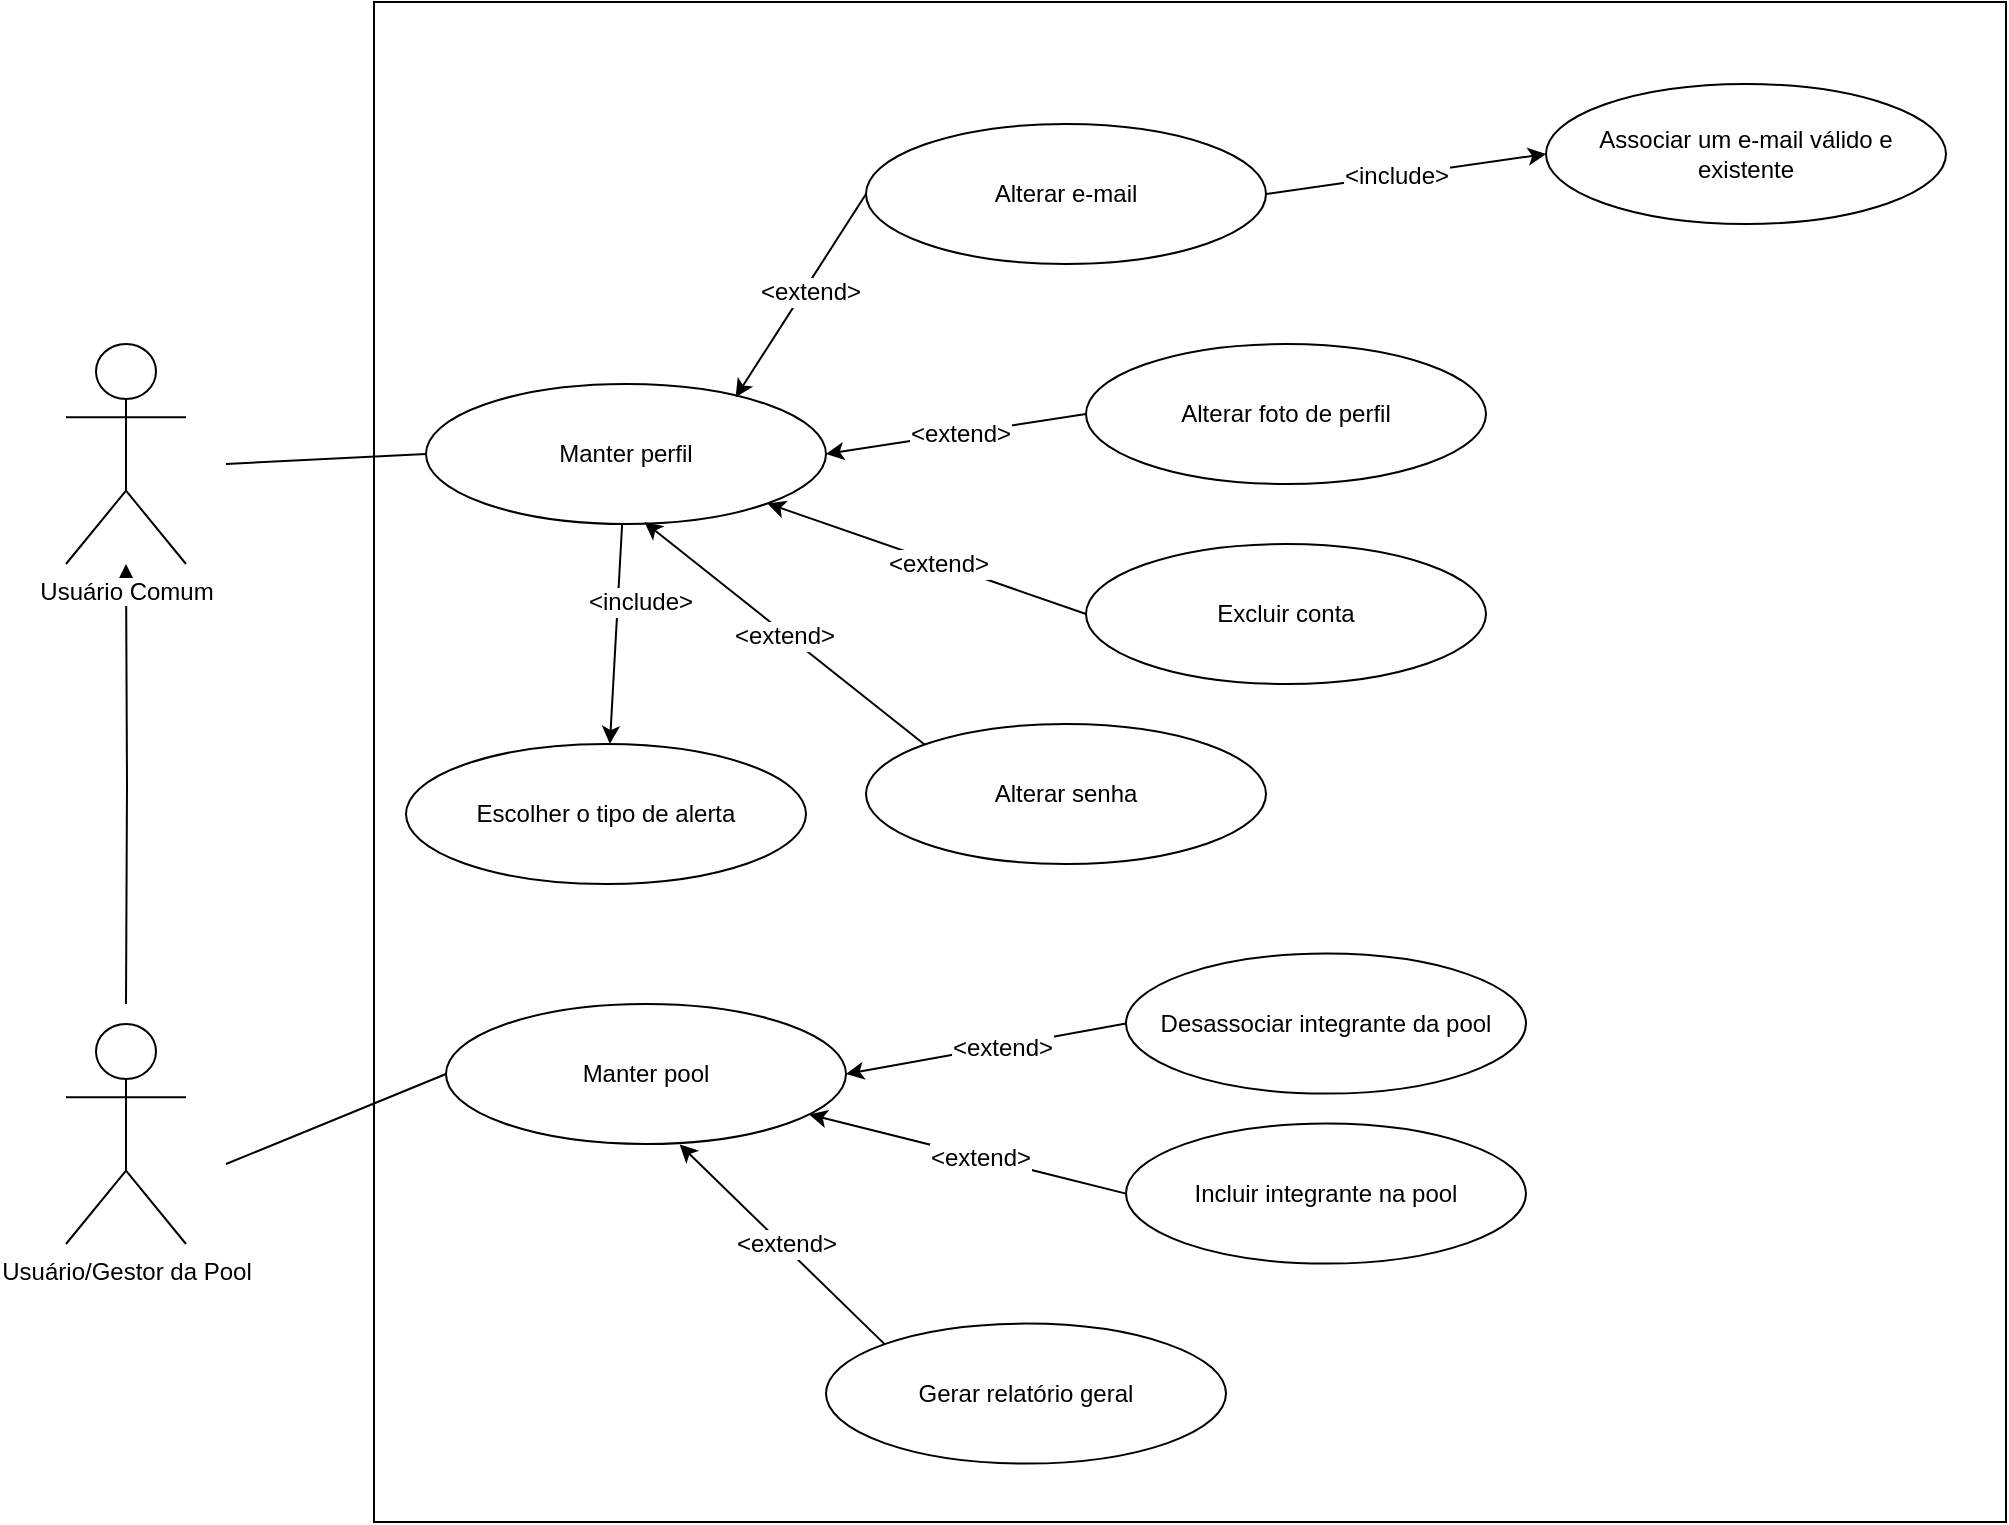 <mxfile version="12.1.3" type="device" pages="1"><diagram id="-Uo-O4uVnNLOXAR5W8MV" name="Page-1"><mxGraphModel dx="868" dy="1602" grid="1" gridSize="10" guides="1" tooltips="1" connect="1" arrows="1" fold="1" page="1" pageScale="1" pageWidth="827" pageHeight="1169" math="0" shadow="0"><root><mxCell id="0"/><mxCell id="1" parent="0"/><mxCell id="P-_6Yjq0uNjfd0ayMq0i-38" value="" style="rounded=0;whiteSpace=wrap;html=1;" parent="1" vertex="1"><mxGeometry x="234" y="-1" width="816" height="760" as="geometry"/></mxCell><mxCell id="P-_6Yjq0uNjfd0ayMq0i-27" value="" style="edgeStyle=orthogonalEdgeStyle;rounded=0;orthogonalLoop=1;jettySize=auto;html=1;" parent="1" target="P-_6Yjq0uNjfd0ayMq0i-2" edge="1"><mxGeometry relative="1" as="geometry"><mxPoint x="110" y="500" as="sourcePoint"/><mxPoint x="150" y="390" as="targetPoint"/></mxGeometry></mxCell><mxCell id="P-_6Yjq0uNjfd0ayMq0i-2" value="Usuário Comum" style="shape=umlActor;verticalLabelPosition=bottom;labelBackgroundColor=#ffffff;verticalAlign=top;html=1;outlineConnect=0;" parent="1" vertex="1"><mxGeometry x="80" y="170" width="60" height="110" as="geometry"/></mxCell><mxCell id="P-_6Yjq0uNjfd0ayMq0i-26" value="Usuário/Gestor da Pool" style="shape=umlActor;verticalLabelPosition=bottom;labelBackgroundColor=#ffffff;verticalAlign=top;html=1;outlineConnect=0;" parent="1" vertex="1"><mxGeometry x="80" y="510" width="60" height="110" as="geometry"/></mxCell><mxCell id="P-_6Yjq0uNjfd0ayMq0i-5" value="Alterar senha" style="ellipse;whiteSpace=wrap;html=1;" parent="1" vertex="1"><mxGeometry x="480" y="360" width="200" height="70" as="geometry"/></mxCell><mxCell id="P-_6Yjq0uNjfd0ayMq0i-11" value="Manter perfil" style="ellipse;whiteSpace=wrap;html=1;" parent="1" vertex="1"><mxGeometry x="260" y="190" width="200" height="70" as="geometry"/></mxCell><mxCell id="P-_6Yjq0uNjfd0ayMq0i-12" value="Alterar foto de perfil" style="ellipse;whiteSpace=wrap;html=1;" parent="1" vertex="1"><mxGeometry x="590" y="170" width="200" height="70" as="geometry"/></mxCell><mxCell id="P-_6Yjq0uNjfd0ayMq0i-13" value="" style="endArrow=classic;html=1;exitX=0;exitY=0.5;exitDx=0;exitDy=0;entryX=1;entryY=0.5;entryDx=0;entryDy=0;" parent="1" source="P-_6Yjq0uNjfd0ayMq0i-12" target="P-_6Yjq0uNjfd0ayMq0i-11" edge="1"><mxGeometry width="50" height="50" relative="1" as="geometry"><mxPoint x="520" y="210" as="sourcePoint"/><mxPoint x="570" y="160" as="targetPoint"/></mxGeometry></mxCell><mxCell id="P-_6Yjq0uNjfd0ayMq0i-14" value="&amp;lt;extend&amp;gt;" style="text;html=1;resizable=0;points=[];align=center;verticalAlign=middle;labelBackgroundColor=#ffffff;" parent="P-_6Yjq0uNjfd0ayMq0i-13" vertex="1" connectable="0"><mxGeometry x="0.196" y="2" relative="1" as="geometry"><mxPoint x="14" y="-4" as="offset"/></mxGeometry></mxCell><mxCell id="P-_6Yjq0uNjfd0ayMq0i-15" value="Excluir conta" style="ellipse;whiteSpace=wrap;html=1;" parent="1" vertex="1"><mxGeometry x="590" y="270" width="200" height="70" as="geometry"/></mxCell><mxCell id="P-_6Yjq0uNjfd0ayMq0i-16" value="" style="endArrow=classic;html=1;entryX=1;entryY=1;entryDx=0;entryDy=0;exitX=0;exitY=0.5;exitDx=0;exitDy=0;" parent="1" source="P-_6Yjq0uNjfd0ayMq0i-15" target="P-_6Yjq0uNjfd0ayMq0i-11" edge="1"><mxGeometry width="50" height="50" relative="1" as="geometry"><mxPoint x="460" y="330" as="sourcePoint"/><mxPoint x="510" y="280" as="targetPoint"/></mxGeometry></mxCell><mxCell id="P-_6Yjq0uNjfd0ayMq0i-17" value="&amp;lt;extend&amp;gt;" style="text;html=1;resizable=0;points=[];align=center;verticalAlign=middle;labelBackgroundColor=#ffffff;" parent="P-_6Yjq0uNjfd0ayMq0i-16" vertex="1" connectable="0"><mxGeometry x="0.147" y="1" relative="1" as="geometry"><mxPoint x="17.5" y="5.5" as="offset"/></mxGeometry></mxCell><mxCell id="P-_6Yjq0uNjfd0ayMq0i-18" value="Alterar e-mail" style="ellipse;whiteSpace=wrap;html=1;" parent="1" vertex="1"><mxGeometry x="480" y="60" width="200" height="70" as="geometry"/></mxCell><mxCell id="P-_6Yjq0uNjfd0ayMq0i-19" value="Associar um e-mail válido e existente" style="ellipse;whiteSpace=wrap;html=1;" parent="1" vertex="1"><mxGeometry x="820" y="40" width="200" height="70" as="geometry"/></mxCell><mxCell id="P-_6Yjq0uNjfd0ayMq0i-20" value="" style="endArrow=classic;html=1;entryX=0;entryY=0.5;entryDx=0;entryDy=0;exitX=1;exitY=0.5;exitDx=0;exitDy=0;" parent="1" source="P-_6Yjq0uNjfd0ayMq0i-18" target="P-_6Yjq0uNjfd0ayMq0i-19" edge="1"><mxGeometry width="50" height="50" relative="1" as="geometry"><mxPoint x="550" y="140" as="sourcePoint"/><mxPoint x="600" y="90" as="targetPoint"/></mxGeometry></mxCell><mxCell id="P-_6Yjq0uNjfd0ayMq0i-21" value="&amp;lt;include&amp;gt;" style="text;html=1;resizable=0;points=[];align=center;verticalAlign=middle;labelBackgroundColor=#ffffff;" parent="P-_6Yjq0uNjfd0ayMq0i-20" vertex="1" connectable="0"><mxGeometry x="-0.243" y="-1" relative="1" as="geometry"><mxPoint x="11.5" y="-2.5" as="offset"/></mxGeometry></mxCell><mxCell id="P-_6Yjq0uNjfd0ayMq0i-22" value="" style="endArrow=classic;html=1;exitX=0;exitY=0.5;exitDx=0;exitDy=0;entryX=0.774;entryY=0.094;entryDx=0;entryDy=0;entryPerimeter=0;" parent="1" source="P-_6Yjq0uNjfd0ayMq0i-18" target="P-_6Yjq0uNjfd0ayMq0i-11" edge="1"><mxGeometry width="50" height="50" relative="1" as="geometry"><mxPoint x="480" y="130" as="sourcePoint"/><mxPoint x="530" y="80" as="targetPoint"/></mxGeometry></mxCell><mxCell id="P-_6Yjq0uNjfd0ayMq0i-23" value="&amp;lt;extend&amp;gt;" style="text;html=1;resizable=0;points=[];align=center;verticalAlign=middle;labelBackgroundColor=#ffffff;" parent="P-_6Yjq0uNjfd0ayMq0i-22" vertex="1" connectable="0"><mxGeometry x="0.197" y="-3" relative="1" as="geometry"><mxPoint x="13.5" y="-10.5" as="offset"/></mxGeometry></mxCell><mxCell id="P-_6Yjq0uNjfd0ayMq0i-24" value="" style="endArrow=classic;html=1;exitX=0;exitY=0;exitDx=0;exitDy=0;entryX=0.546;entryY=0.986;entryDx=0;entryDy=0;entryPerimeter=0;" parent="1" source="P-_6Yjq0uNjfd0ayMq0i-5" target="P-_6Yjq0uNjfd0ayMq0i-11" edge="1"><mxGeometry width="50" height="50" relative="1" as="geometry"><mxPoint x="390" y="360" as="sourcePoint"/><mxPoint x="440" y="310" as="targetPoint"/></mxGeometry></mxCell><mxCell id="P-_6Yjq0uNjfd0ayMq0i-25" value="&amp;lt;extend&amp;gt;" style="text;html=1;resizable=0;points=[];align=center;verticalAlign=middle;labelBackgroundColor=#ffffff;" parent="P-_6Yjq0uNjfd0ayMq0i-24" vertex="1" connectable="0"><mxGeometry x="0.138" y="3" relative="1" as="geometry"><mxPoint x="11" y="6.5" as="offset"/></mxGeometry></mxCell><mxCell id="P-_6Yjq0uNjfd0ayMq0i-28" value="Manter pool" style="ellipse;whiteSpace=wrap;html=1;" parent="1" vertex="1"><mxGeometry x="270" y="500" width="200" height="70" as="geometry"/></mxCell><mxCell id="P-_6Yjq0uNjfd0ayMq0i-29" value="Incluir integrante na pool" style="ellipse;whiteSpace=wrap;html=1;" parent="1" vertex="1"><mxGeometry x="610" y="559.8" width="200" height="70" as="geometry"/></mxCell><mxCell id="P-_6Yjq0uNjfd0ayMq0i-30" value="" style="endArrow=classic;html=1;exitX=0;exitY=0.5;exitDx=0;exitDy=0;" parent="1" source="P-_6Yjq0uNjfd0ayMq0i-29" target="P-_6Yjq0uNjfd0ayMq0i-28" edge="1"><mxGeometry width="50" height="50" relative="1" as="geometry"><mxPoint x="510" y="670" as="sourcePoint"/><mxPoint x="540" y="620" as="targetPoint"/></mxGeometry></mxCell><mxCell id="P-_6Yjq0uNjfd0ayMq0i-32" value="&amp;lt;extend&amp;gt;" style="text;html=1;resizable=0;points=[];align=center;verticalAlign=middle;labelBackgroundColor=#ffffff;" parent="P-_6Yjq0uNjfd0ayMq0i-30" vertex="1" connectable="0"><mxGeometry x="0.179" y="2" relative="1" as="geometry"><mxPoint x="20" y="3.5" as="offset"/></mxGeometry></mxCell><mxCell id="P-_6Yjq0uNjfd0ayMq0i-33" value="Desassociar integrante da pool" style="ellipse;whiteSpace=wrap;html=1;" parent="1" vertex="1"><mxGeometry x="610" y="474.8" width="200" height="70" as="geometry"/></mxCell><mxCell id="P-_6Yjq0uNjfd0ayMq0i-34" value="" style="endArrow=classic;html=1;exitX=0;exitY=0.5;exitDx=0;exitDy=0;entryX=1;entryY=0.5;entryDx=0;entryDy=0;" parent="1" source="P-_6Yjq0uNjfd0ayMq0i-33" target="P-_6Yjq0uNjfd0ayMq0i-28" edge="1"><mxGeometry width="50" height="50" relative="1" as="geometry"><mxPoint x="580" y="550" as="sourcePoint"/><mxPoint x="630" y="500" as="targetPoint"/></mxGeometry></mxCell><mxCell id="P-_6Yjq0uNjfd0ayMq0i-35" value="&amp;lt;extend&amp;gt;" style="text;html=1;resizable=0;points=[];align=center;verticalAlign=middle;labelBackgroundColor=#ffffff;" parent="P-_6Yjq0uNjfd0ayMq0i-34" vertex="1" connectable="0"><mxGeometry x="0.159" y="2" relative="1" as="geometry"><mxPoint x="19" y="-5" as="offset"/></mxGeometry></mxCell><mxCell id="P-_6Yjq0uNjfd0ayMq0i-36" value="" style="endArrow=none;html=1;exitX=0;exitY=0.5;exitDx=0;exitDy=0;" parent="1" source="P-_6Yjq0uNjfd0ayMq0i-28" edge="1"><mxGeometry width="50" height="50" relative="1" as="geometry"><mxPoint x="220" y="520" as="sourcePoint"/><mxPoint x="160" y="580" as="targetPoint"/></mxGeometry></mxCell><mxCell id="P-_6Yjq0uNjfd0ayMq0i-37" value="" style="endArrow=none;html=1;entryX=0;entryY=0.5;entryDx=0;entryDy=0;" parent="1" target="P-_6Yjq0uNjfd0ayMq0i-11" edge="1"><mxGeometry width="50" height="50" relative="1" as="geometry"><mxPoint x="160" y="230" as="sourcePoint"/><mxPoint x="240" y="180" as="targetPoint"/></mxGeometry></mxCell><mxCell id="P-_6Yjq0uNjfd0ayMq0i-39" value="Gerar relatório geral" style="ellipse;whiteSpace=wrap;html=1;" parent="1" vertex="1"><mxGeometry x="460" y="659.8" width="200" height="70" as="geometry"/></mxCell><mxCell id="P-_6Yjq0uNjfd0ayMq0i-41" value="" style="endArrow=classic;html=1;entryX=0.584;entryY=1.003;entryDx=0;entryDy=0;entryPerimeter=0;exitX=0;exitY=0;exitDx=0;exitDy=0;" parent="1" source="P-_6Yjq0uNjfd0ayMq0i-39" target="P-_6Yjq0uNjfd0ayMq0i-28" edge="1"><mxGeometry width="50" height="50" relative="1" as="geometry"><mxPoint x="460" y="670" as="sourcePoint"/><mxPoint x="510" y="620" as="targetPoint"/></mxGeometry></mxCell><mxCell id="P-_6Yjq0uNjfd0ayMq0i-42" value="&amp;lt;extend&amp;gt;" style="text;html=1;resizable=0;points=[];align=center;verticalAlign=middle;labelBackgroundColor=#ffffff;" parent="P-_6Yjq0uNjfd0ayMq0i-41" vertex="1" connectable="0"><mxGeometry x="0.123" y="2" relative="1" as="geometry"><mxPoint x="9.5" y="4.5" as="offset"/></mxGeometry></mxCell><mxCell id="MjSP6Whxmzz_76fzhb1T-1" value="Escolher o tipo de alerta" style="ellipse;whiteSpace=wrap;html=1;" vertex="1" parent="1"><mxGeometry x="250" y="370" width="200" height="70" as="geometry"/></mxCell><mxCell id="MjSP6Whxmzz_76fzhb1T-2" value="" style="endArrow=classic;html=1;" edge="1" parent="1" source="P-_6Yjq0uNjfd0ayMq0i-11" target="MjSP6Whxmzz_76fzhb1T-1"><mxGeometry width="50" height="50" relative="1" as="geometry"><mxPoint x="300" y="260" as="sourcePoint"/><mxPoint x="440" y="240" as="targetPoint"/></mxGeometry></mxCell><mxCell id="MjSP6Whxmzz_76fzhb1T-3" value="&amp;lt;include&amp;gt;" style="text;html=1;resizable=0;points=[];align=center;verticalAlign=middle;labelBackgroundColor=#ffffff;" vertex="1" connectable="0" parent="MjSP6Whxmzz_76fzhb1T-2"><mxGeometry x="-0.243" y="-1" relative="1" as="geometry"><mxPoint x="11.5" y="-2.5" as="offset"/></mxGeometry></mxCell></root></mxGraphModel></diagram></mxfile>